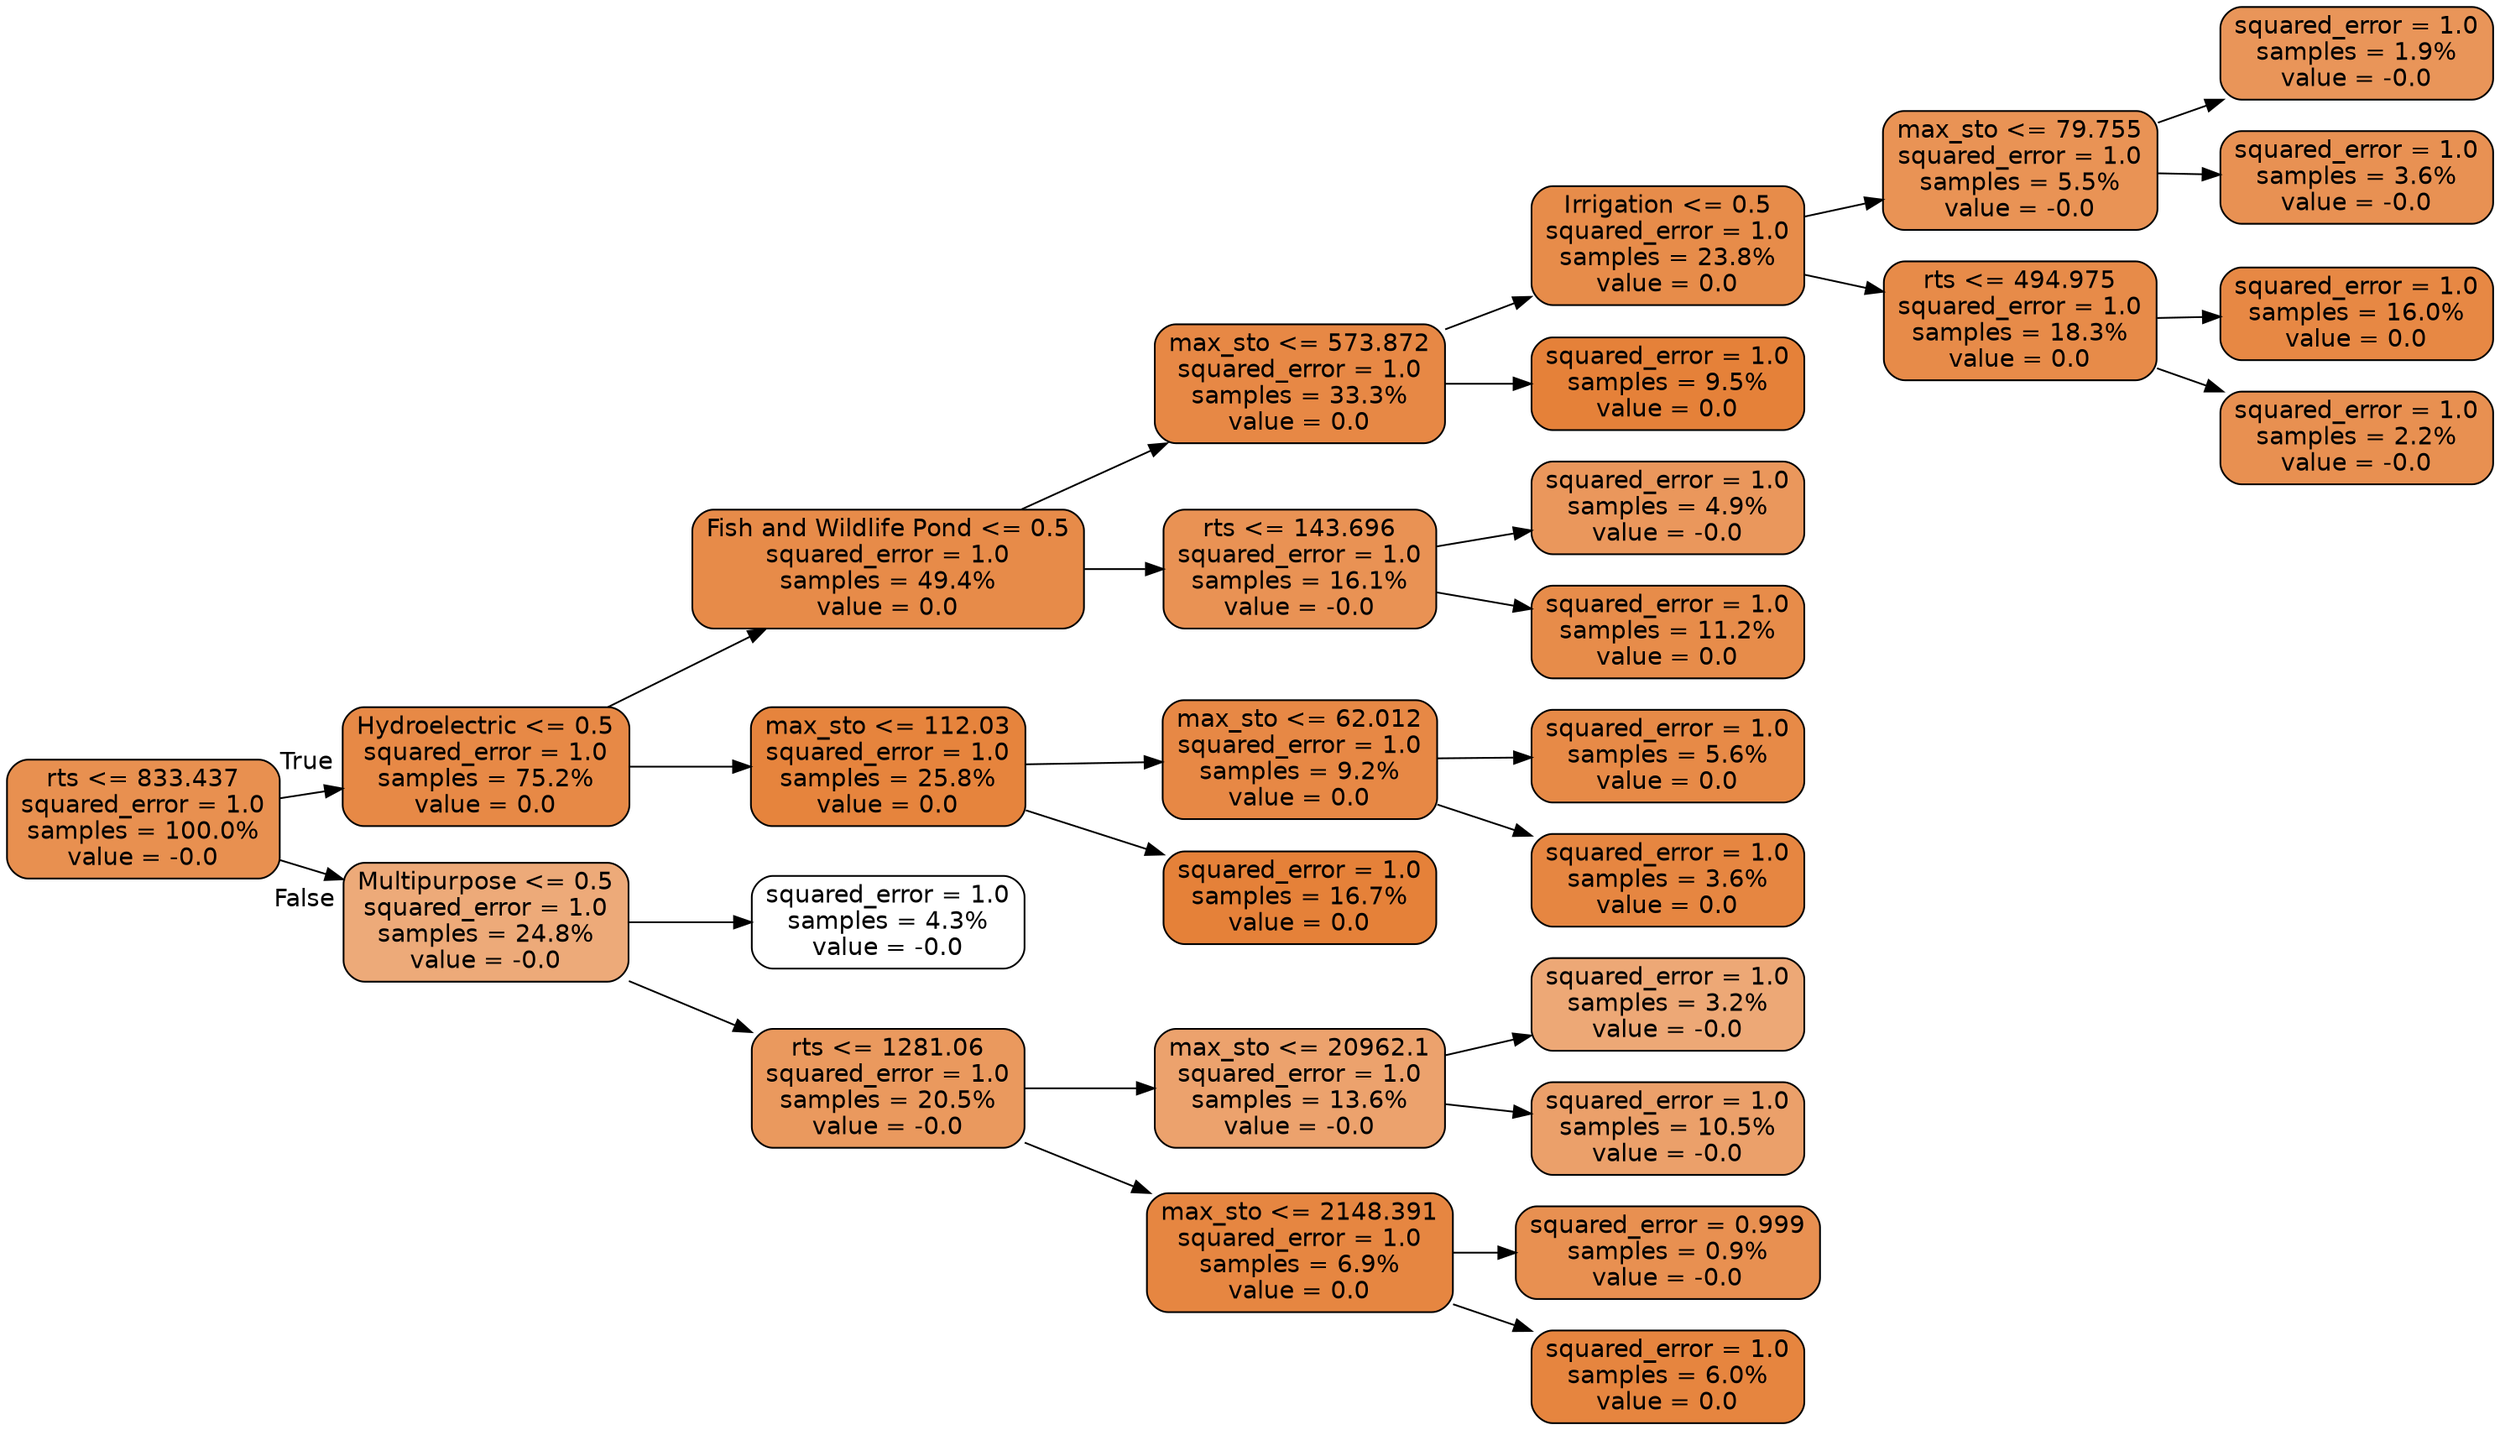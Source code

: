 digraph Tree {
node [shape=box, style="filled, rounded", color="black", fontname="helvetica"] ;
edge [fontname="helvetica"] ;
rankdir=LR ;
0 [label="rts <= 833.437\nsquared_error = 1.0\nsamples = 100.0%\nvalue = -0.0", fillcolor="#e89050"] ;
1 [label="Hydroelectric <= 0.5\nsquared_error = 1.0\nsamples = 75.2%\nvalue = 0.0", fillcolor="#e78946"] ;
0 -> 1 [labeldistance=2.5, labelangle=-45, headlabel="True"] ;
2 [label="Fish and Wildlife Pond <= 0.5\nsquared_error = 1.0\nsamples = 49.4%\nvalue = 0.0", fillcolor="#e78b49"] ;
1 -> 2 ;
3 [label="max_sto <= 573.872\nsquared_error = 1.0\nsamples = 33.3%\nvalue = 0.0", fillcolor="#e78845"] ;
2 -> 3 ;
4 [label="Irrigation <= 0.5\nsquared_error = 1.0\nsamples = 23.8%\nvalue = 0.0", fillcolor="#e78c4a"] ;
3 -> 4 ;
5 [label="max_sto <= 79.755\nsquared_error = 1.0\nsamples = 5.5%\nvalue = -0.0", fillcolor="#e99355"] ;
4 -> 5 ;
6 [label="squared_error = 1.0\nsamples = 1.9%\nvalue = -0.0", fillcolor="#e99559"] ;
5 -> 6 ;
7 [label="squared_error = 1.0\nsamples = 3.6%\nvalue = -0.0", fillcolor="#e89153"] ;
5 -> 7 ;
8 [label="rts <= 494.975\nsquared_error = 1.0\nsamples = 18.3%\nvalue = 0.0", fillcolor="#e78b49"] ;
4 -> 8 ;
9 [label="squared_error = 1.0\nsamples = 16.0%\nvalue = 0.0", fillcolor="#e78844"] ;
8 -> 9 ;
10 [label="squared_error = 1.0\nsamples = 2.2%\nvalue = -0.0", fillcolor="#e89051"] ;
8 -> 10 ;
11 [label="squared_error = 1.0\nsamples = 9.5%\nvalue = 0.0", fillcolor="#e58139"] ;
3 -> 11 ;
12 [label="rts <= 143.696\nsquared_error = 1.0\nsamples = 16.1%\nvalue = -0.0", fillcolor="#e99254"] ;
2 -> 12 ;
13 [label="squared_error = 1.0\nsamples = 4.9%\nvalue = -0.0", fillcolor="#ea975c"] ;
12 -> 13 ;
14 [label="squared_error = 1.0\nsamples = 11.2%\nvalue = 0.0", fillcolor="#e78c4a"] ;
12 -> 14 ;
15 [label="max_sto <= 112.03\nsquared_error = 1.0\nsamples = 25.8%\nvalue = 0.0", fillcolor="#e6843d"] ;
1 -> 15 ;
16 [label="max_sto <= 62.012\nsquared_error = 1.0\nsamples = 9.2%\nvalue = 0.0", fillcolor="#e78845"] ;
15 -> 16 ;
17 [label="squared_error = 1.0\nsamples = 5.6%\nvalue = 0.0", fillcolor="#e78a47"] ;
16 -> 17 ;
18 [label="squared_error = 1.0\nsamples = 3.6%\nvalue = 0.0", fillcolor="#e68641"] ;
16 -> 18 ;
19 [label="squared_error = 1.0\nsamples = 16.7%\nvalue = 0.0", fillcolor="#e58139"] ;
15 -> 19 ;
20 [label="Multipurpose <= 0.5\nsquared_error = 1.0\nsamples = 24.8%\nvalue = -0.0", fillcolor="#edaa79"] ;
0 -> 20 [labeldistance=2.5, labelangle=45, headlabel="False"] ;
21 [label="squared_error = 1.0\nsamples = 4.3%\nvalue = -0.0", fillcolor="#ffffff"] ;
20 -> 21 ;
22 [label="rts <= 1281.06\nsquared_error = 1.0\nsamples = 20.5%\nvalue = -0.0", fillcolor="#ea995e"] ;
20 -> 22 ;
23 [label="max_sto <= 20962.1\nsquared_error = 1.0\nsamples = 13.6%\nvalue = -0.0", fillcolor="#eca26d"] ;
22 -> 23 ;
24 [label="squared_error = 1.0\nsamples = 3.2%\nvalue = -0.0", fillcolor="#eda876"] ;
23 -> 24 ;
25 [label="squared_error = 1.0\nsamples = 10.5%\nvalue = -0.0", fillcolor="#eba06a"] ;
23 -> 25 ;
26 [label="max_sto <= 2148.391\nsquared_error = 1.0\nsamples = 6.9%\nvalue = 0.0", fillcolor="#e68641"] ;
22 -> 26 ;
27 [label="squared_error = 0.999\nsamples = 0.9%\nvalue = -0.0", fillcolor="#e89051"] ;
26 -> 27 ;
28 [label="squared_error = 1.0\nsamples = 6.0%\nvalue = 0.0", fillcolor="#e6853f"] ;
26 -> 28 ;
}